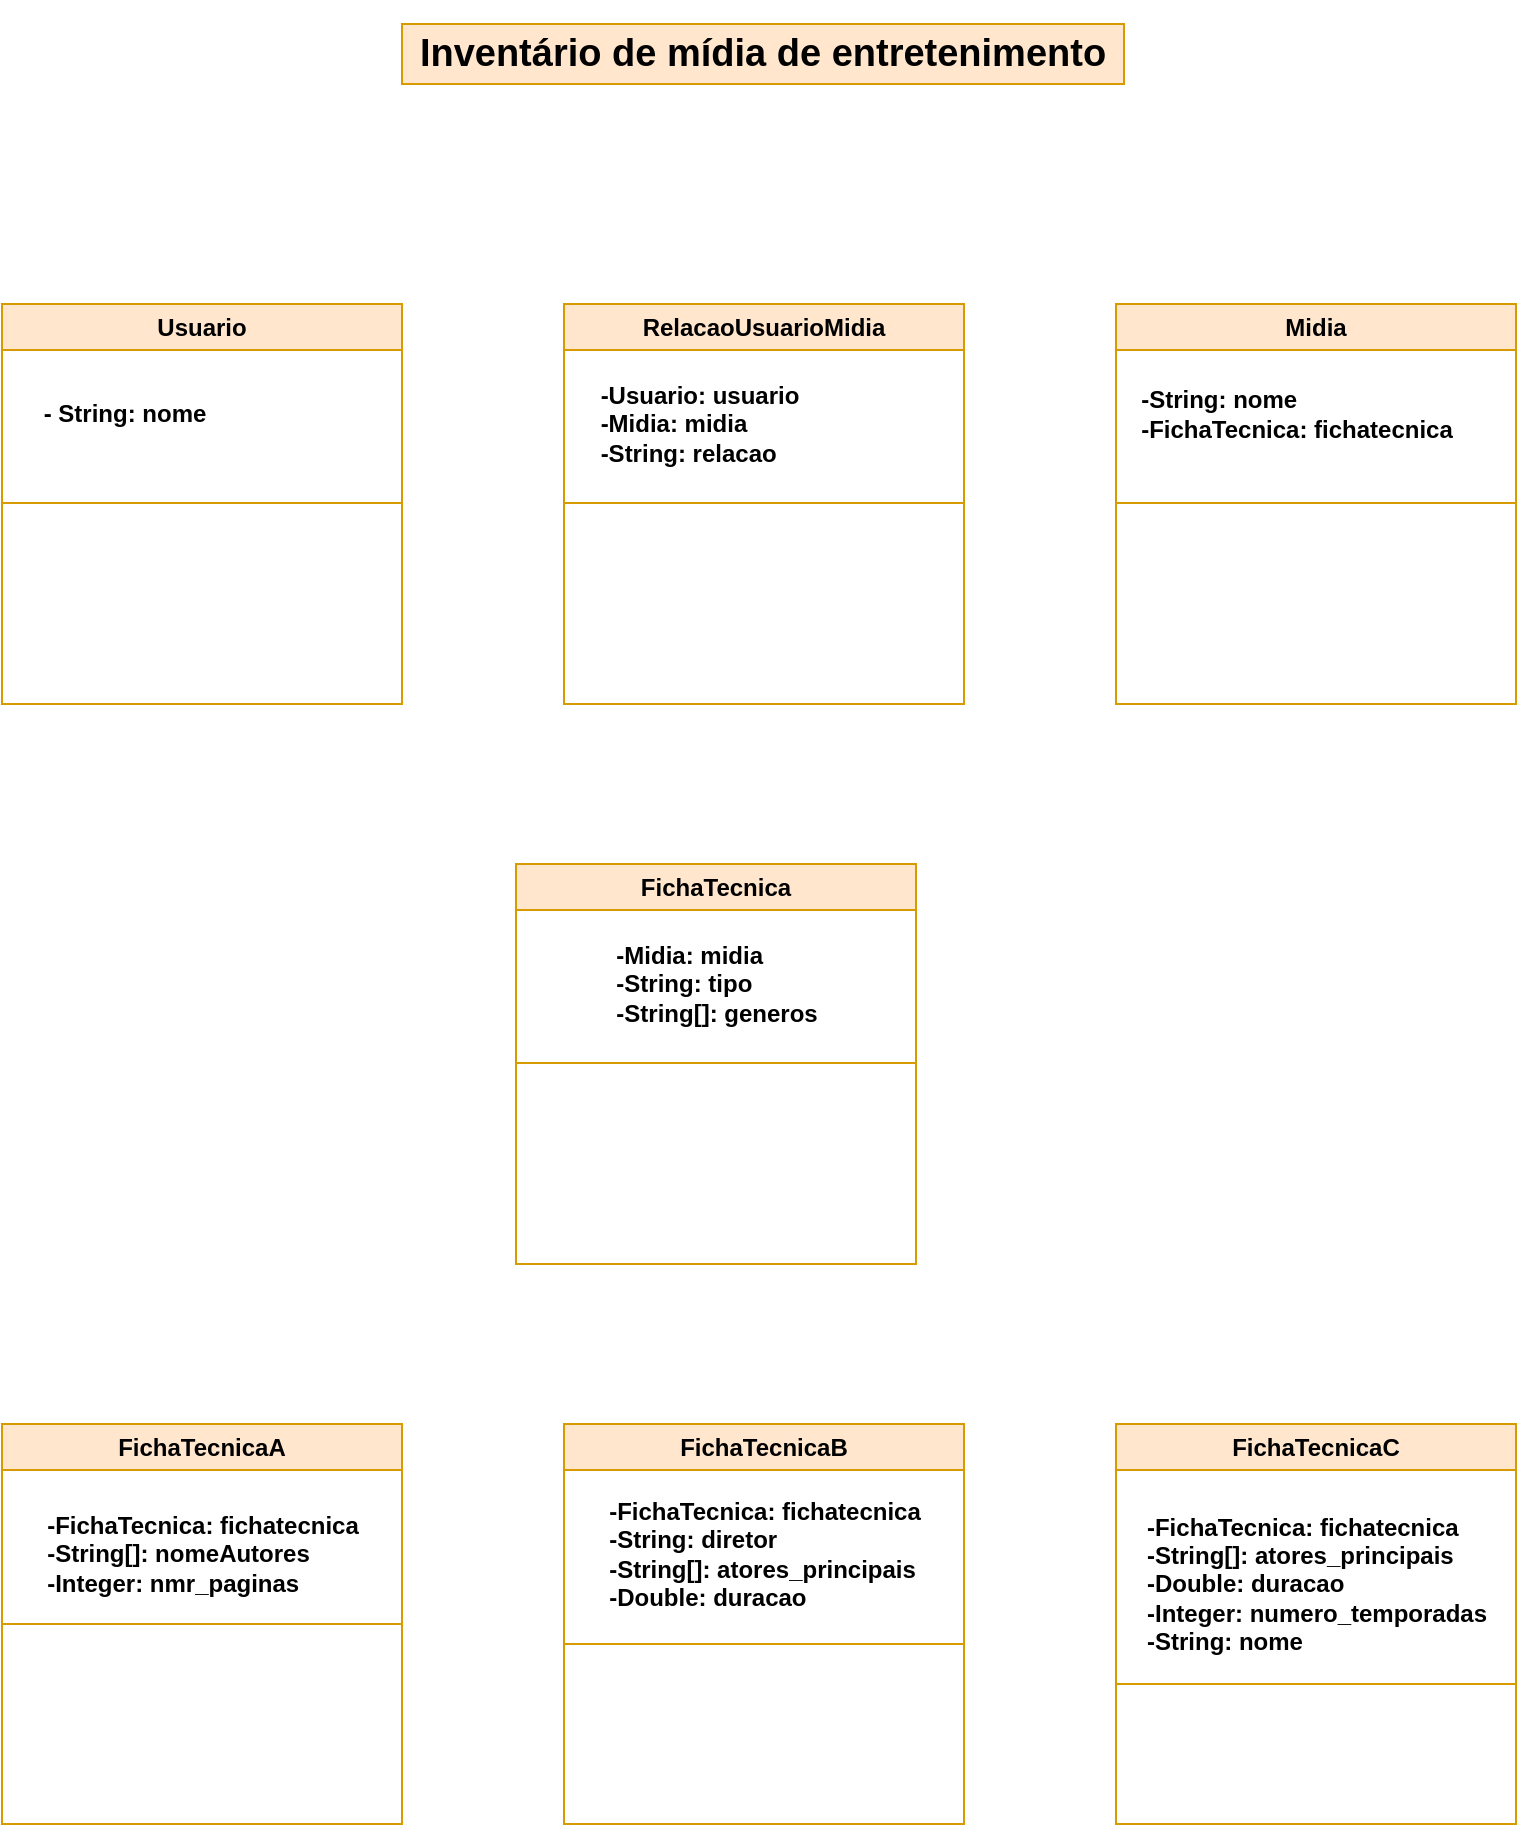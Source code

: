 <mxfile version="21.6.1" type="device">
  <diagram name="Página-1" id="8kRUFryAuQIi9OYVK_k1">
    <mxGraphModel dx="2074" dy="758" grid="1" gridSize="10" guides="1" tooltips="1" connect="1" arrows="1" fold="1" page="1" pageScale="1" pageWidth="827" pageHeight="1169" math="0" shadow="0">
      <root>
        <mxCell id="0" />
        <mxCell id="1" parent="0" />
        <mxCell id="Iex0PO9e7mzktIXqq1wa-1" value="Usuario" style="swimlane;whiteSpace=wrap;html=1;startSize=23;fillColor=#ffe6cc;strokeColor=#d79b00;" vertex="1" parent="1">
          <mxGeometry x="33" y="180" width="200" height="200" as="geometry">
            <mxRectangle x="99" y="140" width="90" height="30" as="alternateBounds" />
          </mxGeometry>
        </mxCell>
        <mxCell id="Iex0PO9e7mzktIXqq1wa-5" value="&lt;div style=&quot;text-align: justify;&quot;&gt;&lt;span style=&quot;background-color: initial;&quot;&gt;&lt;b&gt;- String: nome&lt;/b&gt;&lt;/span&gt;&lt;/div&gt;" style="text;html=1;align=center;verticalAlign=middle;resizable=0;points=[];autosize=1;strokeColor=none;fillColor=none;" vertex="1" parent="Iex0PO9e7mzktIXqq1wa-1">
          <mxGeometry x="11" y="40" width="100" height="30" as="geometry" />
        </mxCell>
        <mxCell id="Iex0PO9e7mzktIXqq1wa-11" value="" style="endArrow=none;html=1;rounded=0;fillColor=#ffe6cc;strokeColor=#d79b00;" edge="1" parent="Iex0PO9e7mzktIXqq1wa-1">
          <mxGeometry width="50" height="50" relative="1" as="geometry">
            <mxPoint y="99.5" as="sourcePoint" />
            <mxPoint x="200" y="99.5" as="targetPoint" />
          </mxGeometry>
        </mxCell>
        <mxCell id="Iex0PO9e7mzktIXqq1wa-2" value="&lt;h2 style=&quot;text-align: justify;&quot;&gt;&lt;span style=&quot;background-color: initial;&quot;&gt;&lt;font style=&quot;font-size: 19px;&quot;&gt;Inventário de mídia de entretenimento&lt;/font&gt;&lt;/span&gt;&lt;/h2&gt;" style="text;html=1;strokeColor=#d79b00;fillColor=#ffe6cc;align=center;verticalAlign=middle;whiteSpace=wrap;rounded=0;" vertex="1" parent="1">
          <mxGeometry x="233" y="40" width="361" height="30" as="geometry" />
        </mxCell>
        <mxCell id="Iex0PO9e7mzktIXqq1wa-4" value="Midia" style="swimlane;whiteSpace=wrap;html=1;startSize=23;fillColor=#ffe6cc;strokeColor=#d79b00;" vertex="1" parent="1">
          <mxGeometry x="590" y="180" width="200" height="200" as="geometry" />
        </mxCell>
        <mxCell id="Iex0PO9e7mzktIXqq1wa-15" value="&lt;div style=&quot;text-align: justify;&quot;&gt;&lt;span style=&quot;background-color: initial;&quot;&gt;&lt;b&gt;-String: nome&lt;/b&gt;&lt;/span&gt;&lt;/div&gt;&lt;div style=&quot;text-align: justify;&quot;&gt;&lt;b style=&quot;background-color: initial;&quot;&gt;-FichaTecnica: fichatecnica&lt;/b&gt;&lt;/div&gt;" style="text;html=1;align=center;verticalAlign=middle;resizable=0;points=[];autosize=1;strokeColor=none;fillColor=none;" vertex="1" parent="Iex0PO9e7mzktIXqq1wa-4">
          <mxGeometry y="35" width="180" height="40" as="geometry" />
        </mxCell>
        <mxCell id="Iex0PO9e7mzktIXqq1wa-18" value="" style="endArrow=none;html=1;rounded=0;fillColor=#ffe6cc;strokeColor=#d79b00;" edge="1" parent="Iex0PO9e7mzktIXqq1wa-4">
          <mxGeometry width="50" height="50" relative="1" as="geometry">
            <mxPoint y="99.5" as="sourcePoint" />
            <mxPoint x="200" y="99.5" as="targetPoint" />
          </mxGeometry>
        </mxCell>
        <mxCell id="Iex0PO9e7mzktIXqq1wa-30" value="RelacaoUsuarioMidia" style="swimlane;whiteSpace=wrap;html=1;startSize=23;fillColor=#ffe6cc;strokeColor=#d79b00;" vertex="1" parent="1">
          <mxGeometry x="314" y="180" width="200" height="200" as="geometry">
            <mxRectangle x="99" y="140" width="90" height="30" as="alternateBounds" />
          </mxGeometry>
        </mxCell>
        <mxCell id="Iex0PO9e7mzktIXqq1wa-32" value="" style="endArrow=none;html=1;rounded=0;fillColor=#ffe6cc;strokeColor=#d79b00;" edge="1" parent="Iex0PO9e7mzktIXqq1wa-30">
          <mxGeometry width="50" height="50" relative="1" as="geometry">
            <mxPoint y="99.5" as="sourcePoint" />
            <mxPoint x="200" y="99.5" as="targetPoint" />
          </mxGeometry>
        </mxCell>
        <mxCell id="Iex0PO9e7mzktIXqq1wa-27" value="&lt;div style=&quot;text-align: justify;&quot;&gt;&lt;span style=&quot;background-color: initial;&quot;&gt;&lt;b&gt;-Usuario: usuario&lt;/b&gt;&lt;/span&gt;&lt;/div&gt;&lt;div style=&quot;text-align: justify;&quot;&gt;&lt;span style=&quot;background-color: initial;&quot;&gt;&lt;b&gt;-Midia: midia&lt;/b&gt;&lt;/span&gt;&lt;/div&gt;&lt;div style=&quot;text-align: justify;&quot;&gt;&lt;span style=&quot;background-color: initial;&quot;&gt;&lt;b&gt;-String: relacao&lt;/b&gt;&lt;/span&gt;&lt;/div&gt;" style="text;html=1;strokeColor=none;fillColor=none;align=center;verticalAlign=middle;whiteSpace=wrap;rounded=0;" vertex="1" parent="Iex0PO9e7mzktIXqq1wa-30">
          <mxGeometry x="15" y="45" width="106" height="30" as="geometry" />
        </mxCell>
        <mxCell id="Iex0PO9e7mzktIXqq1wa-40" value="FichaTecnica" style="swimlane;whiteSpace=wrap;html=1;startSize=23;fillColor=#ffe6cc;strokeColor=#d79b00;" vertex="1" parent="1">
          <mxGeometry x="290" y="460" width="200" height="200" as="geometry" />
        </mxCell>
        <mxCell id="Iex0PO9e7mzktIXqq1wa-41" value="&lt;div style=&quot;text-align: justify;&quot;&gt;&lt;b&gt;-Midia: midia&lt;/b&gt;&lt;/div&gt;&lt;div style=&quot;text-align: justify;&quot;&gt;&lt;b&gt;-String: tipo&lt;/b&gt;&lt;/div&gt;&lt;div style=&quot;text-align: justify;&quot;&gt;&lt;b&gt;-String[]: generos&lt;/b&gt;&lt;/div&gt;" style="text;html=1;align=center;verticalAlign=middle;resizable=0;points=[];autosize=1;strokeColor=none;fillColor=none;" vertex="1" parent="Iex0PO9e7mzktIXqq1wa-40">
          <mxGeometry x="40" y="30" width="120" height="60" as="geometry" />
        </mxCell>
        <mxCell id="Iex0PO9e7mzktIXqq1wa-42" value="" style="endArrow=none;html=1;rounded=0;fillColor=#ffe6cc;strokeColor=#d79b00;" edge="1" parent="Iex0PO9e7mzktIXqq1wa-40">
          <mxGeometry width="50" height="50" relative="1" as="geometry">
            <mxPoint y="99.5" as="sourcePoint" />
            <mxPoint x="200" y="99.5" as="targetPoint" />
          </mxGeometry>
        </mxCell>
        <mxCell id="Iex0PO9e7mzktIXqq1wa-43" value="FichaTecnicaA" style="swimlane;whiteSpace=wrap;html=1;startSize=23;fillColor=#ffe6cc;strokeColor=#d79b00;" vertex="1" parent="1">
          <mxGeometry x="33" y="740" width="200" height="200" as="geometry" />
        </mxCell>
        <mxCell id="Iex0PO9e7mzktIXqq1wa-44" value="&lt;div style=&quot;text-align: justify;&quot;&gt;&lt;b&gt;-FichaTecnica: fichatecnica&lt;/b&gt;&lt;/div&gt;&lt;div style=&quot;text-align: justify;&quot;&gt;&lt;b&gt;-String[]: nomeAutores&lt;/b&gt;&lt;/div&gt;&lt;div style=&quot;text-align: justify;&quot;&gt;&lt;b&gt;-Integer: nmr_paginas&lt;/b&gt;&lt;/div&gt;" style="text;html=1;align=center;verticalAlign=middle;resizable=0;points=[];autosize=1;strokeColor=none;fillColor=none;" vertex="1" parent="Iex0PO9e7mzktIXqq1wa-43">
          <mxGeometry x="10" y="35" width="180" height="60" as="geometry" />
        </mxCell>
        <mxCell id="Iex0PO9e7mzktIXqq1wa-45" value="" style="endArrow=none;html=1;rounded=0;fillColor=#ffe6cc;strokeColor=#d79b00;" edge="1" parent="Iex0PO9e7mzktIXqq1wa-43">
          <mxGeometry width="50" height="50" relative="1" as="geometry">
            <mxPoint y="100" as="sourcePoint" />
            <mxPoint x="200" y="100" as="targetPoint" />
          </mxGeometry>
        </mxCell>
        <mxCell id="Iex0PO9e7mzktIXqq1wa-46" value="FichaTecnicaB" style="swimlane;whiteSpace=wrap;html=1;startSize=23;fillColor=#ffe6cc;strokeColor=#d79b00;" vertex="1" parent="1">
          <mxGeometry x="314" y="740" width="200" height="200" as="geometry" />
        </mxCell>
        <mxCell id="Iex0PO9e7mzktIXqq1wa-47" value="&lt;div style=&quot;text-align: justify;&quot;&gt;&lt;b&gt;-FichaTecnica: fichatecnica&lt;/b&gt;&lt;/div&gt;&lt;div style=&quot;text-align: justify;&quot;&gt;&lt;b&gt;-String: diretor&lt;/b&gt;&lt;/div&gt;&lt;div style=&quot;text-align: justify;&quot;&gt;&lt;b&gt;-String[]: atores_principais&lt;/b&gt;&lt;/div&gt;&lt;div style=&quot;text-align: justify;&quot;&gt;&lt;b&gt;-Double: duracao&lt;/b&gt;&lt;/div&gt;" style="text;html=1;align=center;verticalAlign=middle;resizable=0;points=[];autosize=1;strokeColor=none;fillColor=none;" vertex="1" parent="Iex0PO9e7mzktIXqq1wa-46">
          <mxGeometry x="10" y="30" width="180" height="70" as="geometry" />
        </mxCell>
        <mxCell id="Iex0PO9e7mzktIXqq1wa-48" value="" style="endArrow=none;html=1;rounded=0;fillColor=#ffe6cc;strokeColor=#d79b00;" edge="1" parent="Iex0PO9e7mzktIXqq1wa-46">
          <mxGeometry width="50" height="50" relative="1" as="geometry">
            <mxPoint y="110" as="sourcePoint" />
            <mxPoint x="200" y="110" as="targetPoint" />
          </mxGeometry>
        </mxCell>
        <mxCell id="Iex0PO9e7mzktIXqq1wa-49" value="FichaTecnicaC" style="swimlane;whiteSpace=wrap;html=1;startSize=23;fillColor=#ffe6cc;strokeColor=#d79b00;" vertex="1" parent="1">
          <mxGeometry x="590" y="740" width="200" height="200" as="geometry" />
        </mxCell>
        <mxCell id="Iex0PO9e7mzktIXqq1wa-50" value="&lt;div style=&quot;text-align: justify;&quot;&gt;&lt;b&gt;-FichaTecnica: fichatecnica&lt;/b&gt;&lt;/div&gt;&lt;div style=&quot;text-align: justify;&quot;&gt;&lt;b&gt;-String[]: atores_principais&lt;/b&gt;&lt;/div&gt;&lt;div style=&quot;text-align: justify;&quot;&gt;&lt;b&gt;-Double: duracao&lt;/b&gt;&lt;/div&gt;&lt;div style=&quot;text-align: justify;&quot;&gt;&lt;b&gt;-Integer: numero_temporadas&lt;/b&gt;&lt;/div&gt;&lt;div style=&quot;text-align: justify;&quot;&gt;&lt;b&gt;-String: nome&lt;/b&gt;&lt;/div&gt;" style="text;html=1;align=center;verticalAlign=middle;resizable=0;points=[];autosize=1;strokeColor=none;fillColor=none;" vertex="1" parent="Iex0PO9e7mzktIXqq1wa-49">
          <mxGeometry x="5" y="35" width="190" height="90" as="geometry" />
        </mxCell>
        <mxCell id="Iex0PO9e7mzktIXqq1wa-51" value="" style="endArrow=none;html=1;rounded=0;fillColor=#ffe6cc;strokeColor=#d79b00;" edge="1" parent="Iex0PO9e7mzktIXqq1wa-49">
          <mxGeometry width="50" height="50" relative="1" as="geometry">
            <mxPoint y="130" as="sourcePoint" />
            <mxPoint x="200" y="130" as="targetPoint" />
          </mxGeometry>
        </mxCell>
      </root>
    </mxGraphModel>
  </diagram>
</mxfile>
